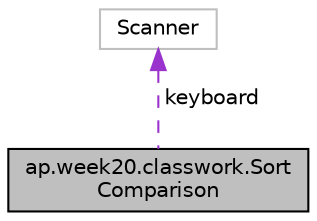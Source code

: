 digraph "ap.week20.classwork.SortComparison"
{
 // LATEX_PDF_SIZE
  edge [fontname="Helvetica",fontsize="10",labelfontname="Helvetica",labelfontsize="10"];
  node [fontname="Helvetica",fontsize="10",shape=record];
  Node1 [label="ap.week20.classwork.Sort\lComparison",height=0.2,width=0.4,color="black", fillcolor="grey75", style="filled", fontcolor="black",tooltip=" "];
  Node2 -> Node1 [dir="back",color="darkorchid3",fontsize="10",style="dashed",label=" keyboard" ,fontname="Helvetica"];
  Node2 [label="Scanner",height=0.2,width=0.4,color="grey75", fillcolor="white", style="filled",tooltip=" "];
}
